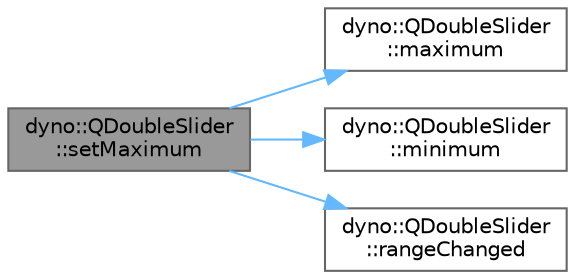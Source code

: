digraph "dyno::QDoubleSlider::setMaximum"
{
 // LATEX_PDF_SIZE
  bgcolor="transparent";
  edge [fontname=Helvetica,fontsize=10,labelfontname=Helvetica,labelfontsize=10];
  node [fontname=Helvetica,fontsize=10,shape=box,height=0.2,width=0.4];
  rankdir="LR";
  Node1 [id="Node000001",label="dyno::QDoubleSlider\l::setMaximum",height=0.2,width=0.4,color="gray40", fillcolor="grey60", style="filled", fontcolor="black",tooltip=" "];
  Node1 -> Node2 [id="edge1_Node000001_Node000002",color="steelblue1",style="solid",tooltip=" "];
  Node2 [id="Node000002",label="dyno::QDoubleSlider\l::maximum",height=0.2,width=0.4,color="grey40", fillcolor="white", style="filled",URL="$classdyno_1_1_q_double_slider.html#a32b20c7b7865b06b56dd3a57ce49fc8a",tooltip=" "];
  Node1 -> Node3 [id="edge2_Node000001_Node000003",color="steelblue1",style="solid",tooltip=" "];
  Node3 [id="Node000003",label="dyno::QDoubleSlider\l::minimum",height=0.2,width=0.4,color="grey40", fillcolor="white", style="filled",URL="$classdyno_1_1_q_double_slider.html#a6b0809ab2b6d21310da7cbb7ae9ed022",tooltip=" "];
  Node1 -> Node4 [id="edge3_Node000001_Node000004",color="steelblue1",style="solid",tooltip=" "];
  Node4 [id="Node000004",label="dyno::QDoubleSlider\l::rangeChanged",height=0.2,width=0.4,color="grey40", fillcolor="white", style="filled",URL="$classdyno_1_1_q_double_slider.html#acede5912832ba92250c8b3c7471aefde",tooltip=" "];
}

